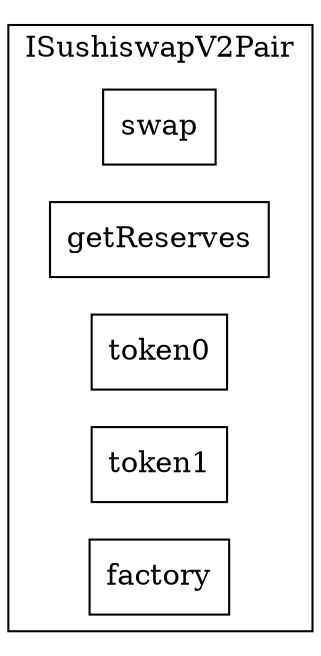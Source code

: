 strict digraph {
rankdir="LR"
node [shape=box]
subgraph cluster_37_ISushiswapV2Pair {
label = "ISushiswapV2Pair"
"37_swap" [label="swap"]
"37_getReserves" [label="getReserves"]
"37_token0" [label="token0"]
"37_token1" [label="token1"]
"37_factory" [label="factory"]
}subgraph cluster_solidity {
label = "[Solidity]"
}
}